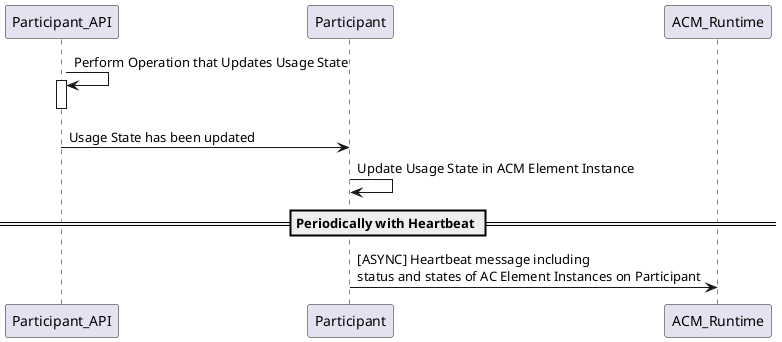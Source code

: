 @startuml
participant Participant_API
participant Participant
participant ACM_Runtime

Participant_API -> Participant_API: Perform Operation that Updates Usage State
activate Participant_API
deactivate Participant_API

Participant_API -> Participant: Usage State has been updated
Participant -> Participant: Update Usage State in ACM Element Instance

== Periodically with Heartbeat ==
Participant -> ACM_Runtime: [ASYNC] Heartbeat message including\nstatus and states of AC Element Instances on Participant

@enduml
